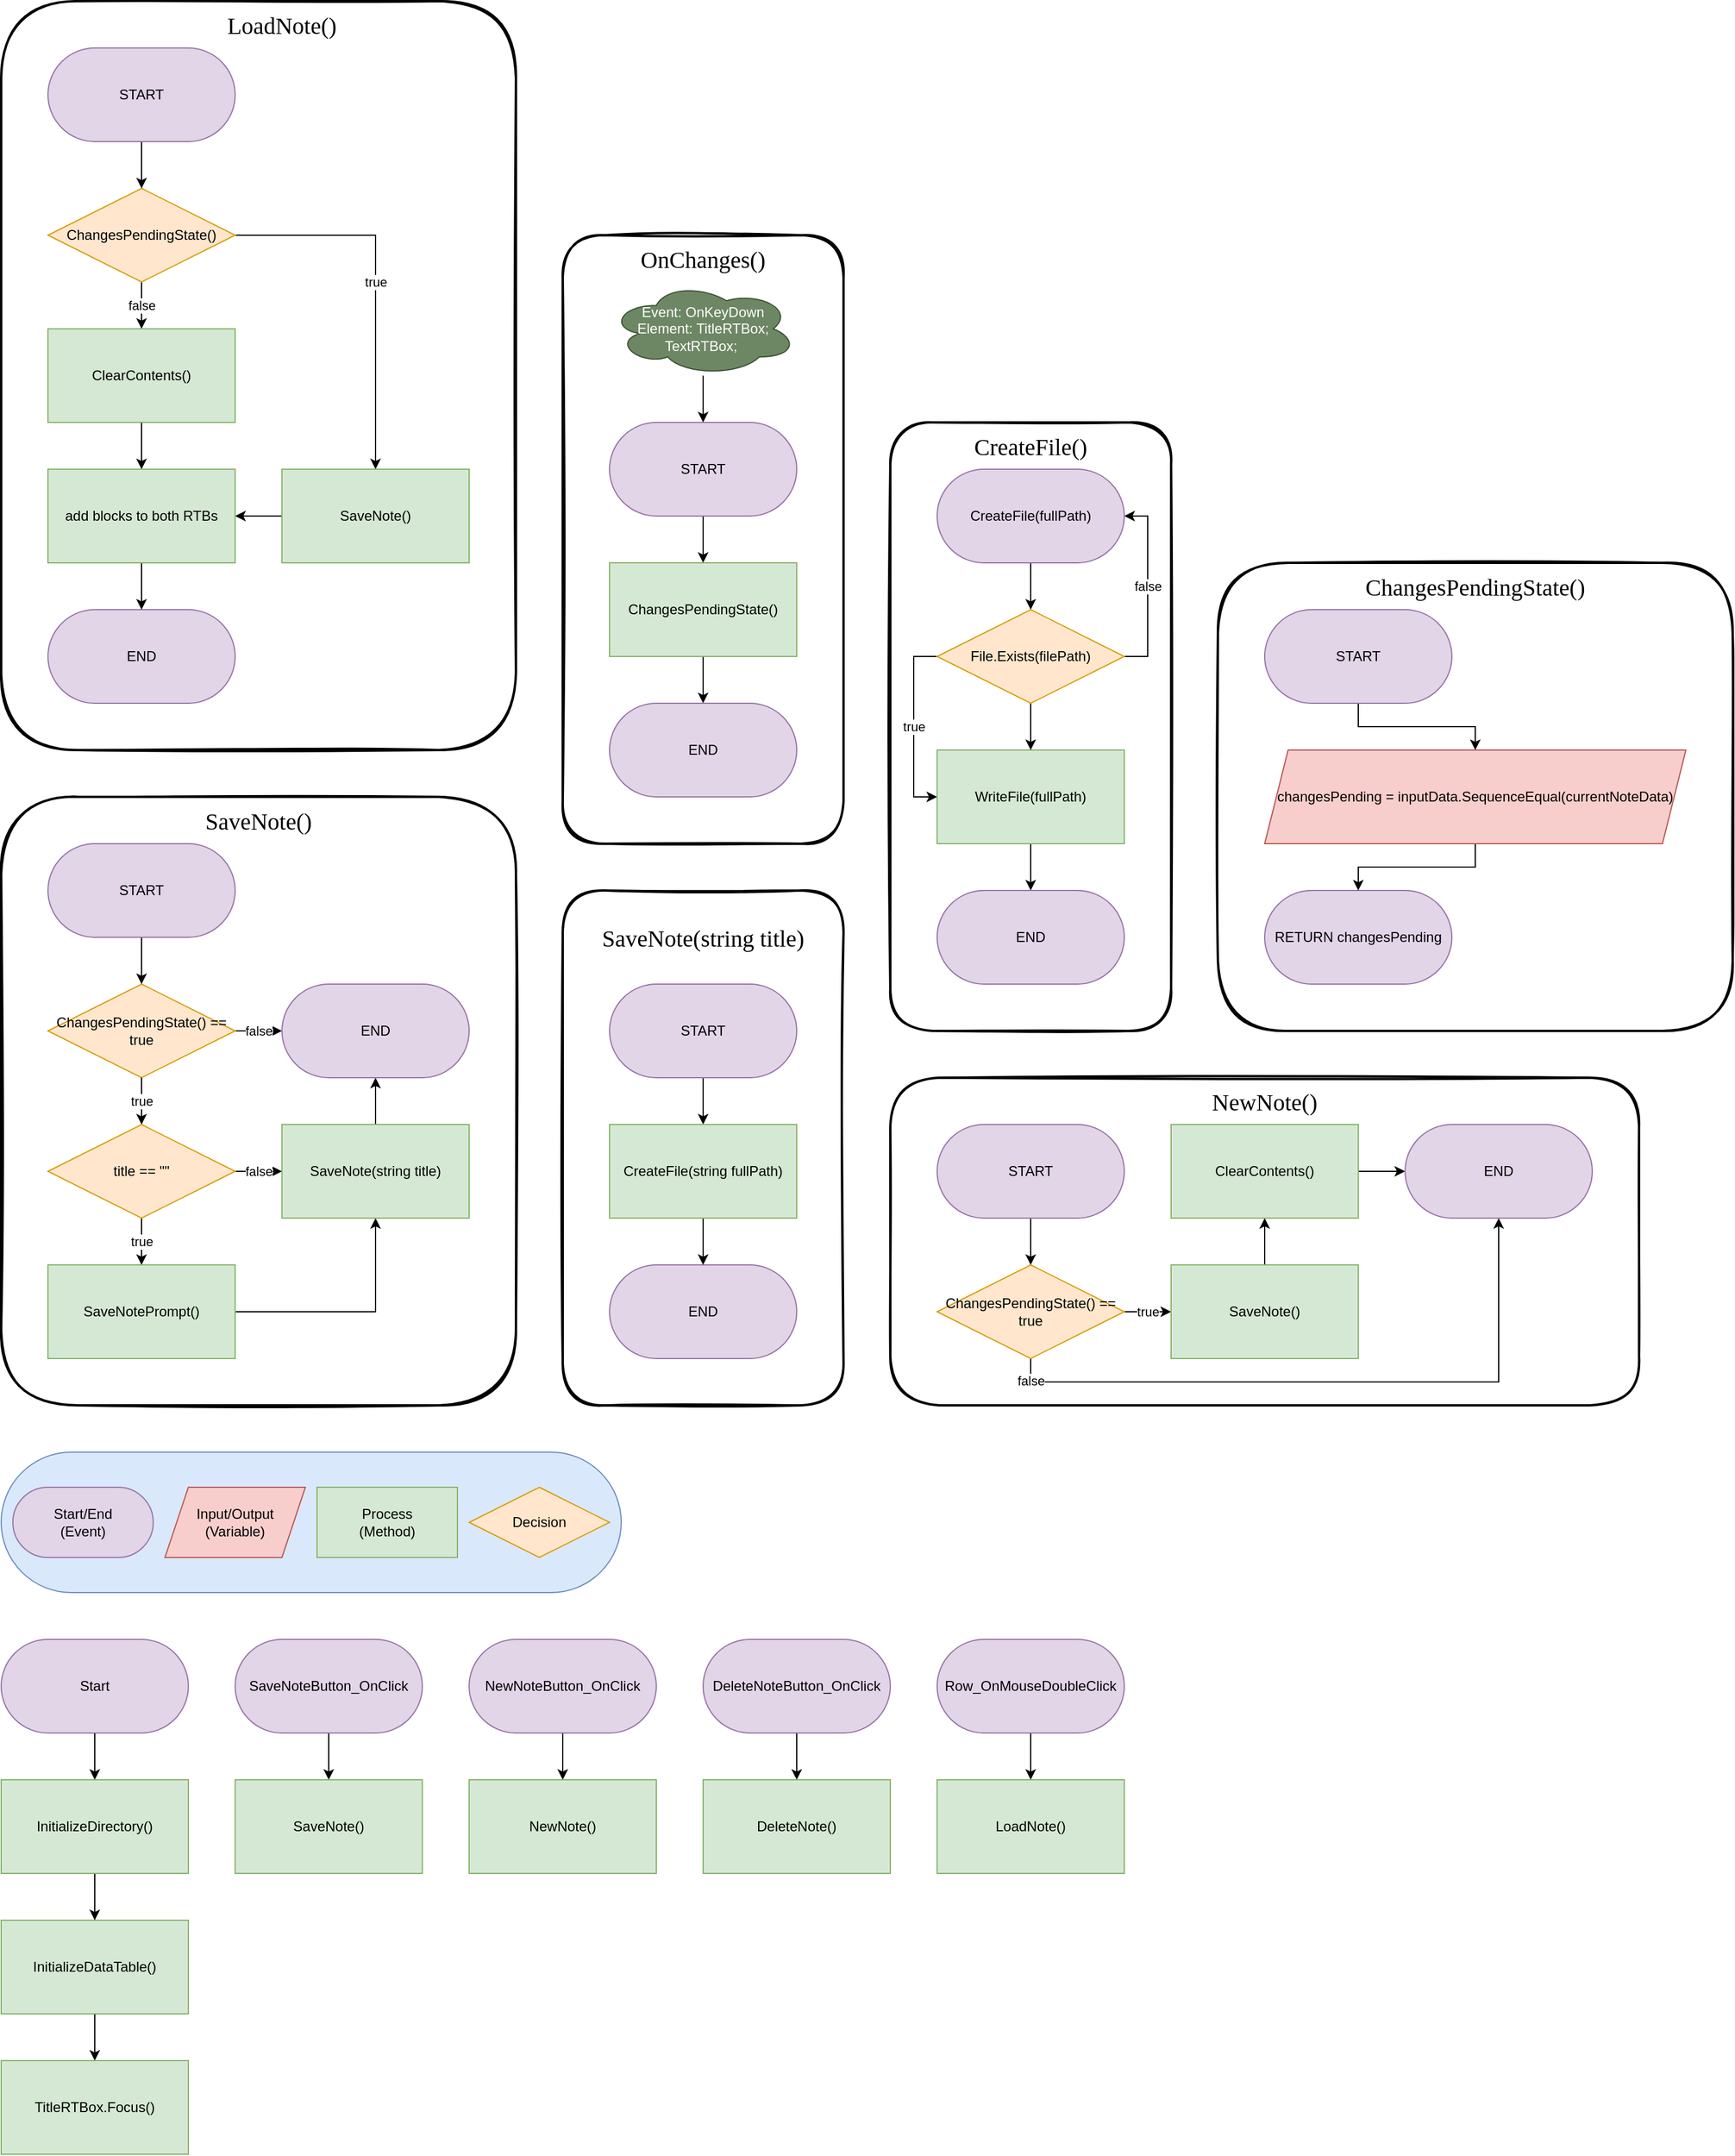 <mxfile version="13.7.9" type="device"><diagram id="P7Kus-Ts1mQmOVVkLwoo" name="Page-1"><mxGraphModel dx="2506" dy="3151" grid="1" gridSize="10" guides="1" tooltips="1" connect="1" arrows="1" fold="1" page="1" pageScale="1" pageWidth="850" pageHeight="1100" math="0" shadow="0"><root><mxCell id="0"/><mxCell id="1" parent="0"/><mxCell id="WjSeF9-icgtxm_iHruwC-33" value="" style="rounded=1;whiteSpace=wrap;html=1;strokeWidth=2;fillColor=none;glass=0;sketch=1;" parent="1" vertex="1"><mxGeometry y="-560" width="440" height="520" as="geometry"/></mxCell><mxCell id="5sKflImQeTg3kY_VNc7k-5" value="" style="rounded=1;whiteSpace=wrap;html=1;fillColor=#dae8fc;strokeColor=#6c8ebf;arcSize=50;" parent="1" vertex="1"><mxGeometry width="530" height="120" as="geometry"/></mxCell><mxCell id="5sKflImQeTg3kY_VNc7k-26" value="Start/End&lt;br&gt;(Event)" style="rounded=1;whiteSpace=wrap;html=1;strokeColor=#9673a6;fillColor=#e1d5e7;arcSize=50;" parent="1" vertex="1"><mxGeometry x="10" y="30" width="120" height="60" as="geometry"/></mxCell><mxCell id="5sKflImQeTg3kY_VNc7k-28" value="Process&lt;br&gt;(Method)" style="rounded=0;whiteSpace=wrap;html=1;strokeColor=#82b366;fillColor=#d5e8d4;" parent="1" vertex="1"><mxGeometry x="270" y="30" width="120" height="60" as="geometry"/></mxCell><mxCell id="5sKflImQeTg3kY_VNc7k-29" value="Input/Output&lt;br&gt;(Variable)" style="shape=parallelogram;perimeter=parallelogramPerimeter;whiteSpace=wrap;html=1;fixedSize=1;rounded=0;strokeColor=#b85450;fillColor=#f8cecc;arcSize=0;" parent="1" vertex="1"><mxGeometry x="140" y="30" width="120" height="60" as="geometry"/></mxCell><mxCell id="5sKflImQeTg3kY_VNc7k-32" value="Decision" style="rhombus;whiteSpace=wrap;html=1;rounded=0;strokeColor=#d79b00;fillColor=#ffe6cc;arcSize=0;" parent="1" vertex="1"><mxGeometry x="400" y="30" width="120" height="60" as="geometry"/></mxCell><mxCell id="WjSeF9-icgtxm_iHruwC-47" style="edgeStyle=orthogonalEdgeStyle;rounded=0;orthogonalLoop=1;jettySize=auto;html=1;" parent="1" source="5sKflImQeTg3kY_VNc7k-43" target="WjSeF9-icgtxm_iHruwC-46" edge="1"><mxGeometry relative="1" as="geometry"/></mxCell><mxCell id="5sKflImQeTg3kY_VNc7k-43" value="SaveNoteButton_OnClick&lt;br&gt;" style="rounded=1;whiteSpace=wrap;html=1;strokeColor=#9673a6;fillColor=#e1d5e7;arcSize=50;" parent="1" vertex="1"><mxGeometry x="200" y="160" width="160" height="80" as="geometry"/></mxCell><mxCell id="WjSeF9-icgtxm_iHruwC-26" style="edgeStyle=orthogonalEdgeStyle;rounded=0;orthogonalLoop=1;jettySize=auto;html=1;" parent="1" source="WjSeF9-icgtxm_iHruwC-1" target="WjSeF9-icgtxm_iHruwC-25" edge="1"><mxGeometry relative="1" as="geometry"/></mxCell><mxCell id="WjSeF9-icgtxm_iHruwC-1" value="NewNoteButton_OnClick" style="rounded=1;whiteSpace=wrap;html=1;strokeColor=#9673a6;fillColor=#e1d5e7;arcSize=50;" parent="1" vertex="1"><mxGeometry x="400" y="160" width="160" height="80" as="geometry"/></mxCell><mxCell id="WjSeF9-icgtxm_iHruwC-25" value="NewNote()" style="rounded=0;whiteSpace=wrap;html=1;strokeColor=#82b366;fillColor=#d5e8d4;" parent="1" vertex="1"><mxGeometry x="400" y="280" width="160" height="80" as="geometry"/></mxCell><mxCell id="WjSeF9-icgtxm_iHruwC-46" value="SaveNote()" style="rounded=0;whiteSpace=wrap;html=1;strokeColor=#82b366;fillColor=#d5e8d4;" parent="1" vertex="1"><mxGeometry x="200" y="280" width="160" height="80" as="geometry"/></mxCell><mxCell id="WjSeF9-icgtxm_iHruwC-53" value="" style="rounded=1;whiteSpace=wrap;html=1;sketch=1;glass=0;fillColor=none;strokeWidth=2;" parent="1" vertex="1"><mxGeometry x="760" y="-320" width="640" height="280" as="geometry"/></mxCell><mxCell id="WjSeF9-icgtxm_iHruwC-54" value="&lt;font face=&quot;Lucida Console&quot; style=&quot;font-size: 20px&quot;&gt;NewNote()&lt;/font&gt;" style="text;html=1;strokeColor=none;fillColor=none;align=center;verticalAlign=middle;whiteSpace=wrap;rounded=0;" parent="1" vertex="1"><mxGeometry x="760" y="-320" width="640" height="40" as="geometry"/></mxCell><mxCell id="WjSeF9-icgtxm_iHruwC-177" style="edgeStyle=orthogonalEdgeStyle;rounded=0;orthogonalLoop=1;jettySize=auto;html=1;" parent="1" source="WjSeF9-icgtxm_iHruwC-175" target="WjSeF9-icgtxm_iHruwC-176" edge="1"><mxGeometry relative="1" as="geometry"/></mxCell><mxCell id="WjSeF9-icgtxm_iHruwC-175" value="DeleteNoteButton_OnClick" style="rounded=1;whiteSpace=wrap;html=1;strokeColor=#9673a6;fillColor=#e1d5e7;arcSize=50;shadow=0;glass=0;sketch=0;" parent="1" vertex="1"><mxGeometry x="600" y="160" width="160" height="80" as="geometry"/></mxCell><mxCell id="WjSeF9-icgtxm_iHruwC-176" value="DeleteNote()" style="rounded=0;whiteSpace=wrap;html=1;strokeColor=#82b366;fillColor=#d5e8d4;shadow=0;glass=0;sketch=0;" parent="1" vertex="1"><mxGeometry x="600" y="280" width="160" height="80" as="geometry"/></mxCell><mxCell id="Uj7DDfVxpxmEVX8KFtX5-149" style="edgeStyle=orthogonalEdgeStyle;rounded=0;orthogonalLoop=1;jettySize=auto;html=1;" parent="1" source="ttoP3XQdn9by4jlDO38t-1" target="Uj7DDfVxpxmEVX8KFtX5-147" edge="1"><mxGeometry relative="1" as="geometry"/></mxCell><mxCell id="ttoP3XQdn9by4jlDO38t-1" value="Start" style="rounded=1;whiteSpace=wrap;html=1;strokeColor=#9673a6;fillColor=#e1d5e7;arcSize=50;shadow=0;glass=0;sketch=0;" parent="1" vertex="1"><mxGeometry y="160" width="160" height="80" as="geometry"/></mxCell><mxCell id="Uj7DDfVxpxmEVX8KFtX5-152" style="edgeStyle=orthogonalEdgeStyle;rounded=0;orthogonalLoop=1;jettySize=auto;html=1;" parent="1" source="ttoP3XQdn9by4jlDO38t-2" target="Uj7DDfVxpxmEVX8KFtX5-151" edge="1"><mxGeometry relative="1" as="geometry"/></mxCell><mxCell id="ttoP3XQdn9by4jlDO38t-2" value="InitializeDataTable()" style="rounded=0;whiteSpace=wrap;html=1;strokeColor=#82b366;fillColor=#d5e8d4;shadow=0;glass=0;sketch=0;" parent="1" vertex="1"><mxGeometry y="400" width="160" height="80" as="geometry"/></mxCell><mxCell id="ttoP3XQdn9by4jlDO38t-30" style="edgeStyle=orthogonalEdgeStyle;rounded=0;orthogonalLoop=1;jettySize=auto;html=1;" parent="1" source="ttoP3XQdn9by4jlDO38t-3" target="ttoP3XQdn9by4jlDO38t-4" edge="1"><mxGeometry relative="1" as="geometry"/></mxCell><mxCell id="ttoP3XQdn9by4jlDO38t-3" value="Row_OnMouseDoubleClick" style="rounded=1;whiteSpace=wrap;html=1;strokeColor=#9673a6;fillColor=#e1d5e7;arcSize=50;shadow=0;glass=0;sketch=0;" parent="1" vertex="1"><mxGeometry x="800" y="160" width="160" height="80" as="geometry"/></mxCell><mxCell id="ttoP3XQdn9by4jlDO38t-4" value="LoadNote()" style="rounded=0;whiteSpace=wrap;html=1;strokeColor=#82b366;fillColor=#d5e8d4;shadow=0;glass=0;sketch=0;" parent="1" vertex="1"><mxGeometry x="800" y="280" width="160" height="80" as="geometry"/></mxCell><mxCell id="ttoP3XQdn9by4jlDO38t-13" value="" style="rounded=1;whiteSpace=wrap;html=1;sketch=1;glass=0;fillColor=none;strokeWidth=2;movable=1;resizable=1;rotatable=1;deletable=1;editable=1;connectable=1;" parent="1" vertex="1"><mxGeometry y="-1240" width="440" height="640" as="geometry"/></mxCell><mxCell id="ttoP3XQdn9by4jlDO38t-14" value="&lt;font face=&quot;Lucida Console&quot; style=&quot;font-size: 20px&quot;&gt;LoadNote()&lt;/font&gt;" style="text;html=1;strokeColor=none;fillColor=none;align=center;verticalAlign=middle;whiteSpace=wrap;rounded=0;" parent="1" vertex="1"><mxGeometry y="-1240" width="480" height="40" as="geometry"/></mxCell><mxCell id="ttoP3XQdn9by4jlDO38t-17" style="edgeStyle=orthogonalEdgeStyle;rounded=0;orthogonalLoop=1;jettySize=auto;html=1;" parent="1" edge="1"><mxGeometry relative="1" as="geometry"><mxPoint x="1480" y="-440" as="sourcePoint"/></mxGeometry></mxCell><mxCell id="ttoP3XQdn9by4jlDO38t-19" style="edgeStyle=orthogonalEdgeStyle;rounded=0;orthogonalLoop=1;jettySize=auto;html=1;" parent="1" edge="1"><mxGeometry relative="1" as="geometry"><mxPoint x="1480" y="-320" as="sourcePoint"/></mxGeometry></mxCell><mxCell id="WjSeF9-icgtxm_iHruwC-41" value="" style="group;verticalAlign=middle;" parent="1" vertex="1" connectable="0"><mxGeometry y="-770" width="630" height="40" as="geometry"/></mxCell><mxCell id="ttoP3XQdn9by4jlDO38t-179" value="" style="rounded=1;whiteSpace=wrap;html=1;sketch=1;glass=0;fillColor=none;strokeWidth=2;" parent="1" vertex="1"><mxGeometry x="760" y="-880" width="240" height="520" as="geometry"/></mxCell><mxCell id="ttoP3XQdn9by4jlDO38t-180" value="&lt;font face=&quot;Lucida Console&quot; style=&quot;font-size: 20px&quot;&gt;CreateFile()&lt;/font&gt;" style="text;html=1;strokeColor=none;fillColor=none;align=center;verticalAlign=middle;whiteSpace=wrap;rounded=0;" parent="1" vertex="1"><mxGeometry x="760" y="-880" width="240" height="40" as="geometry"/></mxCell><mxCell id="ttoP3XQdn9by4jlDO38t-194" value="&lt;font face=&quot;Lucida Console&quot; style=&quot;font-size: 20px&quot;&gt;SaveNote()&lt;/font&gt;" style="text;html=1;strokeColor=none;fillColor=none;align=center;verticalAlign=middle;whiteSpace=wrap;rounded=0;" parent="1" vertex="1"><mxGeometry y="-560" width="440" height="40" as="geometry"/></mxCell><mxCell id="Uj7DDfVxpxmEVX8KFtX5-31" value="true" style="edgeStyle=orthogonalEdgeStyle;rounded=0;orthogonalLoop=1;jettySize=auto;html=1;" parent="1" source="ttoP3XQdn9by4jlDO38t-148" target="ttoP3XQdn9by4jlDO38t-115" edge="1"><mxGeometry relative="1" as="geometry"/></mxCell><mxCell id="Uj7DDfVxpxmEVX8KFtX5-32" style="edgeStyle=orthogonalEdgeStyle;rounded=0;orthogonalLoop=1;jettySize=auto;html=1;" parent="1" source="ttoP3XQdn9by4jlDO38t-115" target="ttoP3XQdn9by4jlDO38t-116" edge="1"><mxGeometry relative="1" as="geometry"/></mxCell><mxCell id="ttoP3XQdn9by4jlDO38t-185" value="true" style="edgeStyle=orthogonalEdgeStyle;rounded=0;orthogonalLoop=1;jettySize=auto;html=1;exitX=0;exitY=0.5;exitDx=0;exitDy=0;entryX=0;entryY=0.5;entryDx=0;entryDy=0;" parent="1" source="ttoP3XQdn9by4jlDO38t-190" target="ttoP3XQdn9by4jlDO38t-188" edge="1"><mxGeometry relative="1" as="geometry"/></mxCell><mxCell id="Uj7DDfVxpxmEVX8KFtX5-92" style="edgeStyle=orthogonalEdgeStyle;rounded=0;orthogonalLoop=1;jettySize=auto;html=1;" parent="1" source="ttoP3XQdn9by4jlDO38t-188" target="Uj7DDfVxpxmEVX8KFtX5-91" edge="1"><mxGeometry relative="1" as="geometry"/></mxCell><mxCell id="ttoP3XQdn9by4jlDO38t-188" value="WriteFile(fullPath)" style="rounded=0;whiteSpace=wrap;html=1;strokeColor=#82b366;fillColor=#d5e8d4;" parent="1" vertex="1"><mxGeometry x="800" y="-600" width="160" height="80" as="geometry"/></mxCell><mxCell id="Uj7DDfVxpxmEVX8KFtX5-90" value="false" style="edgeStyle=orthogonalEdgeStyle;rounded=0;orthogonalLoop=1;jettySize=auto;html=1;exitX=1;exitY=0.5;exitDx=0;exitDy=0;entryX=1;entryY=0.5;entryDx=0;entryDy=0;" parent="1" source="ttoP3XQdn9by4jlDO38t-190" target="Uj7DDfVxpxmEVX8KFtX5-88" edge="1"><mxGeometry relative="1" as="geometry"/></mxCell><mxCell id="Uj7DDfVxpxmEVX8KFtX5-94" style="edgeStyle=orthogonalEdgeStyle;rounded=0;orthogonalLoop=1;jettySize=auto;html=1;" parent="1" source="ttoP3XQdn9by4jlDO38t-190" target="ttoP3XQdn9by4jlDO38t-188" edge="1"><mxGeometry relative="1" as="geometry"/></mxCell><mxCell id="ttoP3XQdn9by4jlDO38t-190" value="File.Exists(filePath)" style="rhombus;whiteSpace=wrap;html=1;rounded=0;strokeColor=#d79b00;fillColor=#ffe6cc;arcSize=0;" parent="1" vertex="1"><mxGeometry x="800" y="-720" width="160" height="80" as="geometry"/></mxCell><mxCell id="Uj7DDfVxpxmEVX8KFtX5-144" value="true" style="edgeStyle=orthogonalEdgeStyle;rounded=0;orthogonalLoop=1;jettySize=auto;html=1;" parent="1" source="ttoP3XQdn9by4jlDO38t-124" target="ttoP3XQdn9by4jlDO38t-126" edge="1"><mxGeometry relative="1" as="geometry"/></mxCell><mxCell id="7HfN-oPumbN9pf1hBQHY-2" value="false" style="edgeStyle=orthogonalEdgeStyle;rounded=0;orthogonalLoop=1;jettySize=auto;html=1;" edge="1" parent="1" source="ttoP3XQdn9by4jlDO38t-124" target="ttoP3XQdn9by4jlDO38t-127"><mxGeometry relative="1" as="geometry"/></mxCell><mxCell id="ttoP3XQdn9by4jlDO38t-124" value="ChangesPendingState()" style="rhombus;whiteSpace=wrap;html=1;rounded=0;strokeColor=#d79b00;fillColor=#ffe6cc;arcSize=0;shadow=0;glass=0;sketch=0;" parent="1" vertex="1"><mxGeometry x="40" y="-1080" width="160" height="80" as="geometry"/></mxCell><mxCell id="7HfN-oPumbN9pf1hBQHY-1" style="edgeStyle=orthogonalEdgeStyle;rounded=0;orthogonalLoop=1;jettySize=auto;html=1;" edge="1" parent="1" source="ttoP3XQdn9by4jlDO38t-126" target="Uj7DDfVxpxmEVX8KFtX5-153"><mxGeometry relative="1" as="geometry"/></mxCell><mxCell id="ttoP3XQdn9by4jlDO38t-126" value="SaveNote()" style="rounded=0;whiteSpace=wrap;html=1;strokeColor=#82b366;fillColor=#d5e8d4;shadow=0;glass=0;sketch=0;" parent="1" vertex="1"><mxGeometry x="240" y="-840" width="160" height="80" as="geometry"/></mxCell><mxCell id="7HfN-oPumbN9pf1hBQHY-3" style="edgeStyle=orthogonalEdgeStyle;rounded=0;orthogonalLoop=1;jettySize=auto;html=1;" edge="1" parent="1" source="ttoP3XQdn9by4jlDO38t-127" target="Uj7DDfVxpxmEVX8KFtX5-153"><mxGeometry relative="1" as="geometry"/></mxCell><mxCell id="ttoP3XQdn9by4jlDO38t-127" value="ClearContents()" style="rounded=0;whiteSpace=wrap;html=1;strokeColor=#82b366;fillColor=#d5e8d4;shadow=0;glass=0;sketch=0;" parent="1" vertex="1"><mxGeometry x="40" y="-960" width="160" height="80" as="geometry"/></mxCell><mxCell id="ttoP3XQdn9by4jlDO38t-115" value="SaveNote()" style="rounded=0;whiteSpace=wrap;html=1;strokeColor=#82b366;fillColor=#d5e8d4;" parent="1" vertex="1"><mxGeometry x="1000" y="-160" width="160" height="80" as="geometry"/></mxCell><mxCell id="Uj7DDfVxpxmEVX8KFtX5-41" style="edgeStyle=orthogonalEdgeStyle;rounded=0;orthogonalLoop=1;jettySize=auto;html=1;" parent="1" source="ttoP3XQdn9by4jlDO38t-116" target="Uj7DDfVxpxmEVX8KFtX5-40" edge="1"><mxGeometry relative="1" as="geometry"/></mxCell><mxCell id="ttoP3XQdn9by4jlDO38t-116" value="ClearContents()" style="rounded=0;whiteSpace=wrap;html=1;strokeColor=#82b366;fillColor=#d5e8d4;shadow=0;glass=0;sketch=0;" parent="1" vertex="1"><mxGeometry x="1000" y="-280" width="160" height="80" as="geometry"/></mxCell><mxCell id="Uj7DDfVxpxmEVX8KFtX5-59" value="false" style="edgeStyle=orthogonalEdgeStyle;rounded=0;orthogonalLoop=1;jettySize=auto;html=1;" parent="1" source="ttoP3XQdn9by4jlDO38t-148" target="Uj7DDfVxpxmEVX8KFtX5-40" edge="1"><mxGeometry x="-0.932" relative="1" as="geometry"><Array as="points"><mxPoint x="880" y="-60"/><mxPoint x="1280" y="-60"/></Array><mxPoint as="offset"/></mxGeometry></mxCell><mxCell id="ttoP3XQdn9by4jlDO38t-148" value="ChangesPendingState() == true" style="rhombus;whiteSpace=wrap;html=1;rounded=0;strokeColor=#d79b00;fillColor=#ffe6cc;arcSize=0;shadow=0;glass=0;sketch=0;" parent="1" vertex="1"><mxGeometry x="800" y="-160" width="160" height="80" as="geometry"/></mxCell><mxCell id="ttoP3XQdn9by4jlDO38t-91" style="edgeStyle=orthogonalEdgeStyle;rounded=0;orthogonalLoop=1;jettySize=auto;html=1;" parent="1" source="ttoP3XQdn9by4jlDO38t-100" target="ttoP3XQdn9by4jlDO38t-101" edge="1"><mxGeometry x="40.02" y="-680" as="geometry"/></mxCell><mxCell id="Uj7DDfVxpxmEVX8KFtX5-35" value="true" style="edgeStyle=orthogonalEdgeStyle;rounded=0;orthogonalLoop=1;jettySize=auto;html=1;" parent="1" source="ttoP3XQdn9by4jlDO38t-99" target="ttoP3XQdn9by4jlDO38t-100" edge="1"><mxGeometry relative="1" as="geometry"/></mxCell><mxCell id="Uj7DDfVxpxmEVX8KFtX5-36" value="false" style="edgeStyle=orthogonalEdgeStyle;rounded=0;orthogonalLoop=1;jettySize=auto;html=1;" parent="1" source="ttoP3XQdn9by4jlDO38t-99" target="ttoP3XQdn9by4jlDO38t-101" edge="1"><mxGeometry relative="1" as="geometry"/></mxCell><mxCell id="ttoP3XQdn9by4jlDO38t-99" value="title == &quot;&quot;" style="rhombus;whiteSpace=wrap;html=1;rounded=0;strokeColor=#d79b00;fillColor=#ffe6cc;arcSize=0;" parent="1" vertex="1"><mxGeometry x="40" y="-280" width="160" height="80" as="geometry"/></mxCell><mxCell id="ttoP3XQdn9by4jlDO38t-100" value="SaveNotePrompt()" style="rounded=0;whiteSpace=wrap;html=1;strokeColor=#82b366;fillColor=#d5e8d4;" parent="1" vertex="1"><mxGeometry x="40" y="-160" width="160" height="80" as="geometry"/></mxCell><mxCell id="Uj7DDfVxpxmEVX8KFtX5-122" style="edgeStyle=orthogonalEdgeStyle;rounded=0;orthogonalLoop=1;jettySize=auto;html=1;" parent="1" source="ttoP3XQdn9by4jlDO38t-101" target="Uj7DDfVxpxmEVX8KFtX5-37" edge="1"><mxGeometry relative="1" as="geometry"/></mxCell><mxCell id="ttoP3XQdn9by4jlDO38t-101" value="SaveNote(string title)" style="rounded=0;whiteSpace=wrap;html=1;strokeColor=#82b366;fillColor=#d5e8d4;" parent="1" vertex="1"><mxGeometry x="240" y="-280" width="160" height="80" as="geometry"/></mxCell><mxCell id="Uj7DDfVxpxmEVX8KFtX5-68" value="false" style="edgeStyle=orthogonalEdgeStyle;rounded=0;orthogonalLoop=1;jettySize=auto;html=1;" parent="1" source="ttoP3XQdn9by4jlDO38t-105" target="Uj7DDfVxpxmEVX8KFtX5-37" edge="1"><mxGeometry relative="1" as="geometry"/></mxCell><mxCell id="ttoP3XQdn9by4jlDO38t-105" value="ChangesPendingState() == true" style="rhombus;whiteSpace=wrap;html=1;rounded=0;strokeColor=#d79b00;fillColor=#ffe6cc;arcSize=0;shadow=0;glass=0;sketch=0;" parent="1" vertex="1"><mxGeometry x="40.0" y="-400" width="160" height="80" as="geometry"/></mxCell><mxCell id="Uj7DDfVxpxmEVX8KFtX5-34" value="true" style="edgeStyle=orthogonalEdgeStyle;rounded=0;orthogonalLoop=1;jettySize=auto;html=1;" parent="1" source="ttoP3XQdn9by4jlDO38t-105" target="ttoP3XQdn9by4jlDO38t-99" edge="1"><mxGeometry relative="1" as="geometry"><mxPoint x="120" y="-440" as="sourcePoint"/><mxPoint x="120" y="-280" as="targetPoint"/><mxPoint as="offset"/></mxGeometry></mxCell><mxCell id="Uj7DDfVxpxmEVX8KFtX5-37" value="END" style="rounded=1;whiteSpace=wrap;html=1;strokeColor=#9673a6;fillColor=#e1d5e7;arcSize=50;shadow=0;glass=0;sketch=0;" parent="1" vertex="1"><mxGeometry x="240" y="-400" width="160" height="80" as="geometry"/></mxCell><mxCell id="Uj7DDfVxpxmEVX8KFtX5-40" value="END" style="rounded=1;whiteSpace=wrap;html=1;strokeColor=#9673a6;fillColor=#e1d5e7;arcSize=50;shadow=0;glass=0;sketch=0;" parent="1" vertex="1"><mxGeometry x="1200" y="-280" width="160" height="80" as="geometry"/></mxCell><mxCell id="Uj7DDfVxpxmEVX8KFtX5-42" value="END" style="rounded=1;whiteSpace=wrap;html=1;strokeColor=#9673a6;fillColor=#e1d5e7;arcSize=50;shadow=0;glass=0;sketch=0;" parent="1" vertex="1"><mxGeometry x="40" y="-720" width="160" height="80" as="geometry"/></mxCell><mxCell id="Uj7DDfVxpxmEVX8KFtX5-54" style="edgeStyle=orthogonalEdgeStyle;rounded=0;orthogonalLoop=1;jettySize=auto;html=1;" parent="1" source="Uj7DDfVxpxmEVX8KFtX5-53" target="ttoP3XQdn9by4jlDO38t-124" edge="1"><mxGeometry relative="1" as="geometry"/></mxCell><mxCell id="Uj7DDfVxpxmEVX8KFtX5-53" value="START" style="rounded=1;whiteSpace=wrap;html=1;strokeColor=#9673a6;fillColor=#e1d5e7;arcSize=50;shadow=0;glass=0;sketch=0;" parent="1" vertex="1"><mxGeometry x="40" y="-1200" width="160" height="80" as="geometry"/></mxCell><mxCell id="Uj7DDfVxpxmEVX8KFtX5-56" style="edgeStyle=orthogonalEdgeStyle;rounded=0;orthogonalLoop=1;jettySize=auto;html=1;" parent="1" source="Uj7DDfVxpxmEVX8KFtX5-55" target="ttoP3XQdn9by4jlDO38t-148" edge="1"><mxGeometry relative="1" as="geometry"/></mxCell><mxCell id="Uj7DDfVxpxmEVX8KFtX5-55" value="START" style="rounded=1;whiteSpace=wrap;html=1;strokeColor=#9673a6;fillColor=#e1d5e7;arcSize=50;shadow=0;glass=0;sketch=0;" parent="1" vertex="1"><mxGeometry x="800" y="-280" width="160" height="80" as="geometry"/></mxCell><mxCell id="Uj7DDfVxpxmEVX8KFtX5-58" style="edgeStyle=orthogonalEdgeStyle;rounded=0;orthogonalLoop=1;jettySize=auto;html=1;" parent="1" source="Uj7DDfVxpxmEVX8KFtX5-57" target="ttoP3XQdn9by4jlDO38t-105" edge="1"><mxGeometry relative="1" as="geometry"/></mxCell><mxCell id="Uj7DDfVxpxmEVX8KFtX5-57" value="START" style="rounded=1;whiteSpace=wrap;html=1;strokeColor=#9673a6;fillColor=#e1d5e7;arcSize=50;shadow=0;glass=0;sketch=0;" parent="1" vertex="1"><mxGeometry x="40" y="-520" width="160" height="80" as="geometry"/></mxCell><mxCell id="Uj7DDfVxpxmEVX8KFtX5-73" value="" style="rounded=1;whiteSpace=wrap;html=1;sketch=1;glass=0;fillColor=none;strokeWidth=2;" parent="1" vertex="1"><mxGeometry x="480" y="-1040" width="240" height="520" as="geometry"/></mxCell><mxCell id="Uj7DDfVxpxmEVX8KFtX5-74" value="&lt;font face=&quot;Lucida Console&quot;&gt;&lt;span style=&quot;font-size: 20px&quot;&gt;OnChanges()&lt;/span&gt;&lt;/font&gt;" style="text;html=1;strokeColor=none;fillColor=none;align=center;verticalAlign=middle;whiteSpace=wrap;rounded=0;" parent="1" vertex="1"><mxGeometry x="480" y="-1040" width="240" height="40" as="geometry"/></mxCell><mxCell id="Uj7DDfVxpxmEVX8KFtX5-130" style="edgeStyle=orthogonalEdgeStyle;rounded=0;orthogonalLoop=1;jettySize=auto;html=1;" parent="1" source="Uj7DDfVxpxmEVX8KFtX5-76" edge="1"><mxGeometry relative="1" as="geometry"><mxPoint x="600" y="-760" as="targetPoint"/><Array as="points"><mxPoint x="600" y="-770"/><mxPoint x="600" y="-770"/></Array></mxGeometry></mxCell><mxCell id="Uj7DDfVxpxmEVX8KFtX5-76" value="START" style="rounded=1;whiteSpace=wrap;html=1;strokeColor=#9673a6;fillColor=#e1d5e7;arcSize=50;shadow=0;glass=0;sketch=0;" parent="1" vertex="1"><mxGeometry x="520" y="-880" width="160" height="80" as="geometry"/></mxCell><mxCell id="Uj7DDfVxpxmEVX8KFtX5-177" style="edgeStyle=orthogonalEdgeStyle;rounded=0;orthogonalLoop=1;jettySize=auto;html=1;" parent="1" source="Uj7DDfVxpxmEVX8KFtX5-88" target="ttoP3XQdn9by4jlDO38t-190" edge="1"><mxGeometry relative="1" as="geometry"/></mxCell><mxCell id="Uj7DDfVxpxmEVX8KFtX5-88" value="CreateFile(fullPath)" style="rounded=1;whiteSpace=wrap;html=1;strokeColor=#9673a6;fillColor=#e1d5e7;arcSize=50;shadow=0;glass=0;sketch=0;" parent="1" vertex="1"><mxGeometry x="800" y="-840" width="160" height="80" as="geometry"/></mxCell><mxCell id="Uj7DDfVxpxmEVX8KFtX5-91" value="END" style="rounded=1;whiteSpace=wrap;html=1;strokeColor=#9673a6;fillColor=#e1d5e7;arcSize=50;shadow=0;glass=0;sketch=0;" parent="1" vertex="1"><mxGeometry x="800" y="-480" width="160" height="80" as="geometry"/></mxCell><mxCell id="Uj7DDfVxpxmEVX8KFtX5-106" value="" style="rounded=1;whiteSpace=wrap;html=1;sketch=1;glass=0;fillColor=none;strokeWidth=2;" parent="1" vertex="1"><mxGeometry x="480" y="-480" width="240" height="440" as="geometry"/></mxCell><mxCell id="Uj7DDfVxpxmEVX8KFtX5-107" value="&lt;font face=&quot;Lucida Console&quot; style=&quot;font-size: 20px&quot;&gt;SaveNote(string title)&lt;/font&gt;" style="text;html=1;strokeColor=none;fillColor=none;align=center;verticalAlign=middle;whiteSpace=wrap;rounded=0;" parent="1" vertex="1"><mxGeometry x="480" y="-480" width="240" height="80" as="geometry"/></mxCell><mxCell id="Uj7DDfVxpxmEVX8KFtX5-109" value="END" style="rounded=1;whiteSpace=wrap;html=1;strokeColor=#9673a6;fillColor=#e1d5e7;arcSize=50;shadow=0;glass=0;sketch=0;" parent="1" vertex="1"><mxGeometry x="520" y="-160" width="160" height="80" as="geometry"/></mxCell><mxCell id="Uj7DDfVxpxmEVX8KFtX5-120" style="edgeStyle=orthogonalEdgeStyle;rounded=0;orthogonalLoop=1;jettySize=auto;html=1;" parent="1" source="Uj7DDfVxpxmEVX8KFtX5-110" target="Uj7DDfVxpxmEVX8KFtX5-119" edge="1"><mxGeometry relative="1" as="geometry"/></mxCell><mxCell id="Uj7DDfVxpxmEVX8KFtX5-110" value="START" style="rounded=1;whiteSpace=wrap;html=1;strokeColor=#9673a6;fillColor=#e1d5e7;arcSize=50;shadow=0;glass=0;sketch=0;" parent="1" vertex="1"><mxGeometry x="520" y="-400" width="160" height="80" as="geometry"/></mxCell><mxCell id="Uj7DDfVxpxmEVX8KFtX5-121" style="edgeStyle=orthogonalEdgeStyle;rounded=0;orthogonalLoop=1;jettySize=auto;html=1;" parent="1" source="Uj7DDfVxpxmEVX8KFtX5-119" target="Uj7DDfVxpxmEVX8KFtX5-109" edge="1"><mxGeometry relative="1" as="geometry"/></mxCell><mxCell id="Uj7DDfVxpxmEVX8KFtX5-119" value="CreateFile(string fullPath)" style="rounded=0;whiteSpace=wrap;html=1;strokeColor=#82b366;fillColor=#d5e8d4;shadow=0;glass=0;sketch=0;" parent="1" vertex="1"><mxGeometry x="520" y="-280" width="160" height="80" as="geometry"/></mxCell><mxCell id="Uj7DDfVxpxmEVX8KFtX5-129" style="edgeStyle=orthogonalEdgeStyle;rounded=0;orthogonalLoop=1;jettySize=auto;html=1;" parent="1" target="Uj7DDfVxpxmEVX8KFtX5-128" edge="1"><mxGeometry relative="1" as="geometry"><mxPoint x="600" y="-680" as="sourcePoint"/><Array as="points"><mxPoint x="600" y="-670"/><mxPoint x="600" y="-670"/></Array></mxGeometry></mxCell><mxCell id="Uj7DDfVxpxmEVX8KFtX5-128" value="END" style="rounded=1;whiteSpace=wrap;html=1;strokeColor=#9673a6;fillColor=#e1d5e7;arcSize=50;shadow=0;glass=0;sketch=0;" parent="1" vertex="1"><mxGeometry x="520" y="-640" width="160" height="80" as="geometry"/></mxCell><mxCell id="Uj7DDfVxpxmEVX8KFtX5-133" style="edgeStyle=orthogonalEdgeStyle;rounded=0;orthogonalLoop=1;jettySize=auto;html=1;" parent="1" source="Uj7DDfVxpxmEVX8KFtX5-131" target="Uj7DDfVxpxmEVX8KFtX5-76" edge="1"><mxGeometry relative="1" as="geometry"/></mxCell><mxCell id="Uj7DDfVxpxmEVX8KFtX5-131" value="&lt;span&gt;Event: OnKeyDown&lt;/span&gt;&lt;br&gt;&lt;span&gt;Element: TitleRTBox; TextRTBox;&amp;nbsp;&lt;/span&gt;" style="ellipse;shape=cloud;whiteSpace=wrap;html=1;fillColor=#6d8764;strokeColor=#3A5431;fontColor=#ffffff;" parent="1" vertex="1"><mxGeometry x="520" y="-1000" width="160" height="80" as="geometry"/></mxCell><mxCell id="Uj7DDfVxpxmEVX8KFtX5-150" style="edgeStyle=orthogonalEdgeStyle;rounded=0;orthogonalLoop=1;jettySize=auto;html=1;" parent="1" source="Uj7DDfVxpxmEVX8KFtX5-147" target="ttoP3XQdn9by4jlDO38t-2" edge="1"><mxGeometry relative="1" as="geometry"/></mxCell><mxCell id="Uj7DDfVxpxmEVX8KFtX5-147" value="InitializeDirectory()" style="rounded=0;whiteSpace=wrap;html=1;strokeColor=#82b366;fillColor=#d5e8d4;shadow=0;glass=0;sketch=0;" parent="1" vertex="1"><mxGeometry y="280" width="160" height="80" as="geometry"/></mxCell><mxCell id="Uj7DDfVxpxmEVX8KFtX5-151" value="TitleRTBox.Focus()" style="rounded=0;whiteSpace=wrap;html=1;strokeColor=#82b366;fillColor=#d5e8d4;shadow=0;glass=0;sketch=0;" parent="1" vertex="1"><mxGeometry y="520" width="160" height="80" as="geometry"/></mxCell><mxCell id="7HfN-oPumbN9pf1hBQHY-4" style="edgeStyle=orthogonalEdgeStyle;rounded=0;orthogonalLoop=1;jettySize=auto;html=1;" edge="1" parent="1" source="Uj7DDfVxpxmEVX8KFtX5-153" target="Uj7DDfVxpxmEVX8KFtX5-42"><mxGeometry relative="1" as="geometry"/></mxCell><mxCell id="Uj7DDfVxpxmEVX8KFtX5-153" value="add blocks to both RTBs" style="rounded=0;whiteSpace=wrap;html=1;strokeColor=#82b366;fillColor=#d5e8d4;shadow=0;glass=0;sketch=0;" parent="1" vertex="1"><mxGeometry x="40" y="-840" width="160" height="80" as="geometry"/></mxCell><mxCell id="Uj7DDfVxpxmEVX8KFtX5-167" value="" style="rounded=1;whiteSpace=wrap;html=1;sketch=1;glass=0;fillColor=none;strokeWidth=2;" parent="1" vertex="1"><mxGeometry x="1040" y="-760" width="440" height="400" as="geometry"/></mxCell><mxCell id="Uj7DDfVxpxmEVX8KFtX5-168" value="&lt;font face=&quot;Lucida Console&quot; style=&quot;font-size: 20px&quot;&gt;ChangesPendingState()&lt;/font&gt;" style="text;html=1;strokeColor=none;fillColor=none;align=center;verticalAlign=middle;whiteSpace=wrap;rounded=0;" parent="1" vertex="1"><mxGeometry x="1040" y="-760" width="440" height="40" as="geometry"/></mxCell><mxCell id="Uj7DDfVxpxmEVX8KFtX5-169" value="RETURN changesPending" style="rounded=1;whiteSpace=wrap;html=1;strokeColor=#9673a6;fillColor=#e1d5e7;arcSize=50;shadow=0;glass=0;sketch=0;" parent="1" vertex="1"><mxGeometry x="1080" y="-480" width="160" height="80" as="geometry"/></mxCell><mxCell id="Uj7DDfVxpxmEVX8KFtX5-172" style="edgeStyle=orthogonalEdgeStyle;rounded=0;orthogonalLoop=1;jettySize=auto;html=1;" parent="1" source="Uj7DDfVxpxmEVX8KFtX5-170" target="Uj7DDfVxpxmEVX8KFtX5-171" edge="1"><mxGeometry relative="1" as="geometry"/></mxCell><mxCell id="Uj7DDfVxpxmEVX8KFtX5-170" value="START" style="rounded=1;whiteSpace=wrap;html=1;strokeColor=#9673a6;fillColor=#e1d5e7;arcSize=50;shadow=0;glass=0;sketch=0;" parent="1" vertex="1"><mxGeometry x="1080" y="-720" width="160" height="80" as="geometry"/></mxCell><mxCell id="Uj7DDfVxpxmEVX8KFtX5-173" style="edgeStyle=orthogonalEdgeStyle;rounded=0;orthogonalLoop=1;jettySize=auto;html=1;" parent="1" source="Uj7DDfVxpxmEVX8KFtX5-171" target="Uj7DDfVxpxmEVX8KFtX5-169" edge="1"><mxGeometry relative="1" as="geometry"/></mxCell><mxCell id="Uj7DDfVxpxmEVX8KFtX5-171" value="changesPending = inputData.SequenceEqual(currentNoteData)" style="shape=parallelogram;perimeter=parallelogramPerimeter;whiteSpace=wrap;html=1;fixedSize=1;rounded=0;strokeColor=#b85450;fillColor=#f8cecc;arcSize=0;shadow=0;glass=0;sketch=0;" parent="1" vertex="1"><mxGeometry x="1080" y="-600" width="360" height="80" as="geometry"/></mxCell><mxCell id="Uj7DDfVxpxmEVX8KFtX5-174" value="ChangesPendingState()" style="rounded=0;whiteSpace=wrap;html=1;strokeColor=#82b366;fillColor=#d5e8d4;shadow=0;glass=0;sketch=0;" parent="1" vertex="1"><mxGeometry x="520" y="-760" width="160" height="80" as="geometry"/></mxCell></root></mxGraphModel></diagram></mxfile>